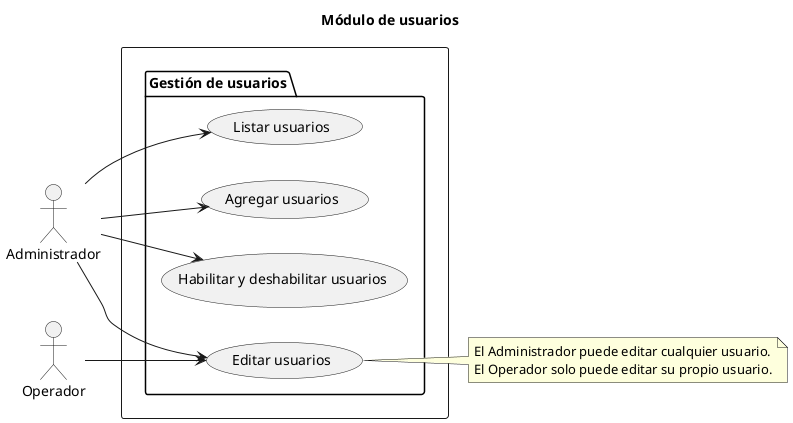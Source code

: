 @startuml usuarios

title
Módulo de usuarios
end title
scale 1

left to right direction

"Administrador" as Administrador
"Operador" as Operador

rectangle {

    package "Gestión de usuarios" {
        "Listar usuarios" as (listar-usuarios)
        "Agregar usuarios" as (agregar-usuarios)
        "Habilitar y deshabilitar usuarios" as (habilitar-deshabilitar-usuarios)
        "Editar usuarios" as (editar-usuarios)
    }
}

note right of (editar-usuarios)
    El Administrador puede editar cualquier usuario.
    El Operador solo puede editar su propio usuario.
end note

Administrador --> (listar-usuarios)
Administrador --> (agregar-usuarios)
Administrador --> (editar-usuarios)
Administrador --> (habilitar-deshabilitar-usuarios)

Operador --> (editar-usuarios)

@enduml